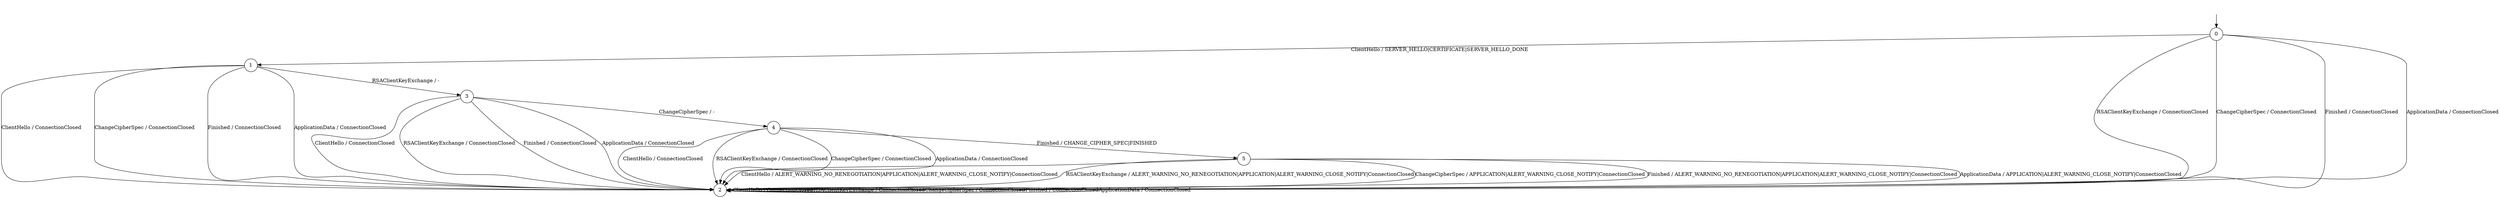 digraph g {
__start0 [label="" shape="none"];

	s0 [shape="circle" label="0"];
	s1 [shape="circle" label="1"];
	s2 [shape="circle" label="2"];
	s3 [shape="circle" label="3"];
	s4 [shape="circle" label="4"];
	s5 [shape="circle" label="5"];
	s0 -> s1 [label="ClientHello / SERVER_HELLO|CERTIFICATE|SERVER_HELLO_DONE"];
	s0 -> s2 [label="RSAClientKeyExchange / ConnectionClosed"];
	s0 -> s2 [label="ChangeCipherSpec / ConnectionClosed"];
	s0 -> s2 [label="Finished / ConnectionClosed"];
	s0 -> s2 [label="ApplicationData / ConnectionClosed"];
	s1 -> s2 [label="ClientHello / ConnectionClosed"];
	s1 -> s3 [label="RSAClientKeyExchange / -"];
	s1 -> s2 [label="ChangeCipherSpec / ConnectionClosed"];
	s1 -> s2 [label="Finished / ConnectionClosed"];
	s1 -> s2 [label="ApplicationData / ConnectionClosed"];
	s2 -> s2 [label="ClientHello / ConnectionClosed"];
	s2 -> s2 [label="RSAClientKeyExchange / ConnectionClosed"];
	s2 -> s2 [label="ChangeCipherSpec / ConnectionClosed"];
	s2 -> s2 [label="Finished / ConnectionClosed"];
	s2 -> s2 [label="ApplicationData / ConnectionClosed"];
	s3 -> s2 [label="ClientHello / ConnectionClosed"];
	s3 -> s2 [label="RSAClientKeyExchange / ConnectionClosed"];
	s3 -> s4 [label="ChangeCipherSpec / -"];
	s3 -> s2 [label="Finished / ConnectionClosed"];
	s3 -> s2 [label="ApplicationData / ConnectionClosed"];
	s4 -> s2 [label="ClientHello / ConnectionClosed"];
	s4 -> s2 [label="RSAClientKeyExchange / ConnectionClosed"];
	s4 -> s2 [label="ChangeCipherSpec / ConnectionClosed"];
	s4 -> s5 [label="Finished / CHANGE_CIPHER_SPEC|FINISHED"];
	s4 -> s2 [label="ApplicationData / ConnectionClosed"];
	s5 -> s2 [label="ClientHello / ALERT_WARNING_NO_RENEGOTIATION|APPLICATION|ALERT_WARNING_CLOSE_NOTIFY|ConnectionClosed"];
	s5 -> s2 [label="RSAClientKeyExchange / ALERT_WARNING_NO_RENEGOTIATION|APPLICATION|ALERT_WARNING_CLOSE_NOTIFY|ConnectionClosed"];
	s5 -> s2 [label="ChangeCipherSpec / APPLICATION|ALERT_WARNING_CLOSE_NOTIFY|ConnectionClosed"];
	s5 -> s2 [label="Finished / ALERT_WARNING_NO_RENEGOTIATION|APPLICATION|ALERT_WARNING_CLOSE_NOTIFY|ConnectionClosed"];
	s5 -> s2 [label="ApplicationData / APPLICATION|ALERT_WARNING_CLOSE_NOTIFY|ConnectionClosed"];

__start0 -> s0;
}
